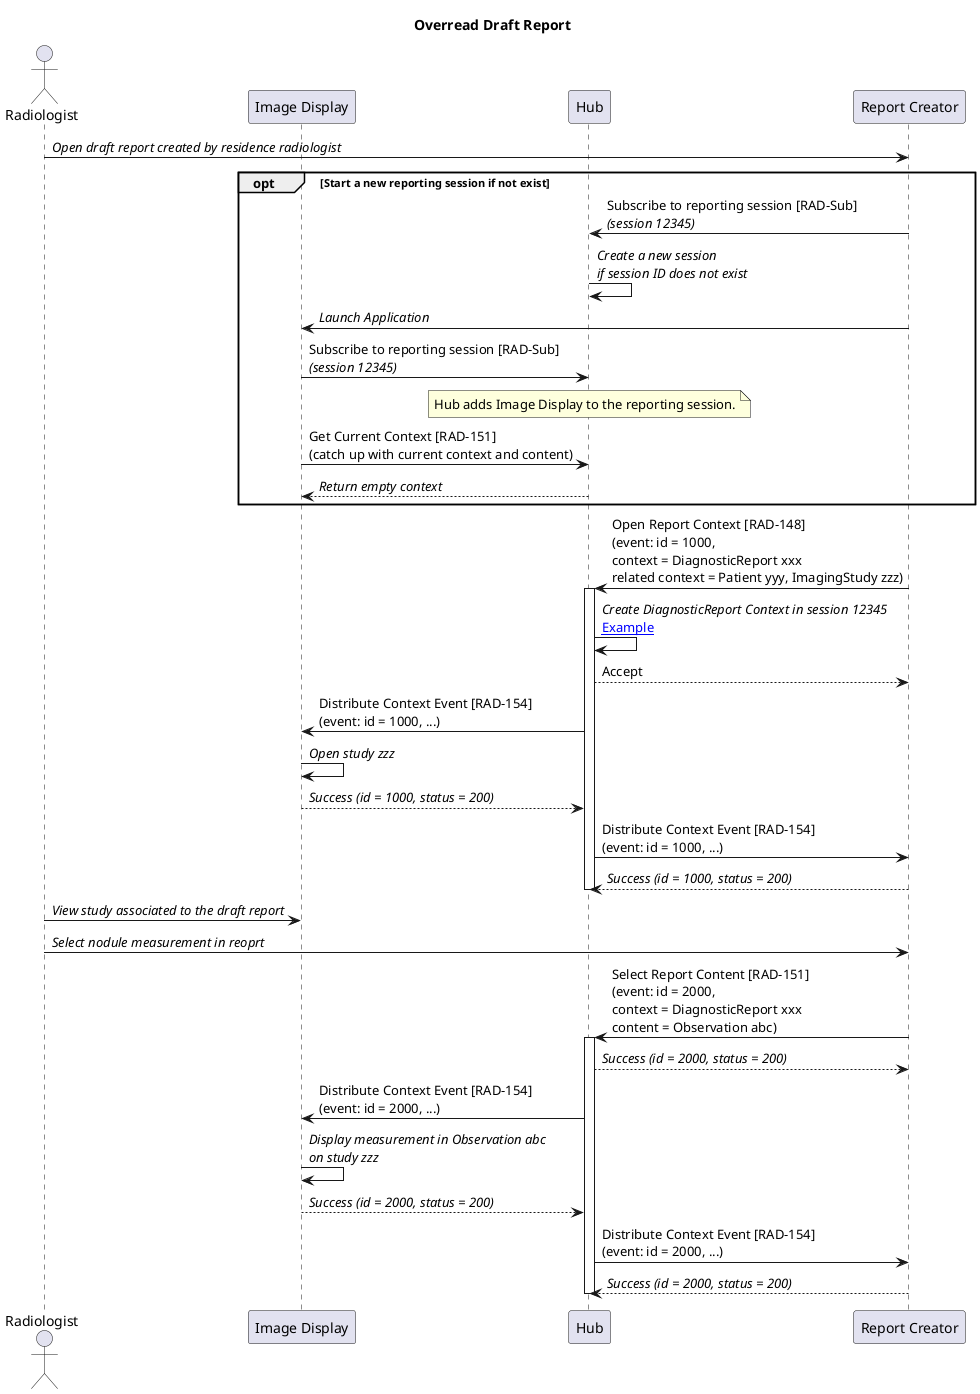 @startuml

title: Overread Draft Report

actor Radiologist as User
participant "Image Display" as PACS
participant "Hub" as Hub
participant "Report Creator" as Report

User->Report: //Open draft report created by residence radiologist//

opt Start a new reporting session if not exist
Report->Hub: Subscribe to reporting session [RAD-Sub]\n//(session 12345)//
Hub->Hub: //Create a new session//\n//if session ID does not exist//

Report->PACS: //Launch Application//

PACS->Hub: Subscribe to reporting session [RAD-Sub]\n//(session 12345)//
note over Hub
Hub adds Image Display to the reporting session.
end note

PACS->Hub: Get Current Context [RAD-151]\n(catch up with current context and content)
Hub-->PACS: //Return empty context//
end opt

Report->Hub: Open Report Context [RAD-148]\n(event: id = 1000,\ncontext = DiagnosticReport xxx\nrelated context = Patient yyy, ImagingStudy zzz)
activate Hub

Hub->Hub: //Create DiagnosticReport Context in session 12345//\n[[open_study_for_reporting.html#available-context-and-content-in-hub Example]]
Hub-->Report: Accept

Hub->PACS: Distribute Context Event [RAD-154]\n(event: id = 1000, ...)
PACS->PACS: //Open study zzz//
PACS-->Hub: //Success (id = 1000, status = 200)//

Hub->Report: Distribute Context Event [RAD-154]\n(event: id = 1000, ...)
Report-->Hub: //Success (id = 1000, status = 200)//
deactivate Hub

User->PACS: //View study associated to the draft report//

User->Report: //Select nodule measurement in reoprt//
Report->Hub: Select Report Content [RAD-151]\n(event: id = 2000,\ncontext = DiagnosticReport xxx\ncontent = Observation abc)
activate Hub
Hub-->Report: //Success (id = 2000, status = 200)//

Hub->PACS: Distribute Context Event [RAD-154]\n(event: id = 2000, ...)
PACS->PACS: //Display measurement in Observation abc//\n//on study zzz//
PACS-->Hub: //Success (id = 2000, status = 200)//

Hub->Report: Distribute Context Event [RAD-154]\n(event: id = 2000, ...)
Report-->Hub: //Success (id = 2000, status = 200)//
deactivate Hub

@enduml